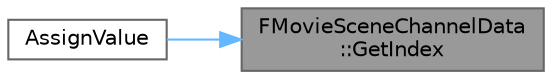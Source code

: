 digraph "FMovieSceneChannelData::GetIndex"
{
 // INTERACTIVE_SVG=YES
 // LATEX_PDF_SIZE
  bgcolor="transparent";
  edge [fontname=Helvetica,fontsize=10,labelfontname=Helvetica,labelfontsize=10];
  node [fontname=Helvetica,fontsize=10,shape=box,height=0.2,width=0.4];
  rankdir="RL";
  Node1 [id="Node000001",label="FMovieSceneChannelData\l::GetIndex",height=0.2,width=0.4,color="gray40", fillcolor="grey60", style="filled", fontcolor="black",tooltip="Attempt to retrieve the index of key from its handle."];
  Node1 -> Node2 [id="edge1_Node000001_Node000002",dir="back",color="steelblue1",style="solid",tooltip=" "];
  Node2 [id="Node000002",label="AssignValue",height=0.2,width=0.4,color="grey40", fillcolor="white", style="filled",URL="$d4/ddc/MovieSceneParticleSection_8h.html#a0322af3f957b4f9f23e8f19ab6d9fb6b",tooltip="Particle section, for particle toggling and triggering."];
}

